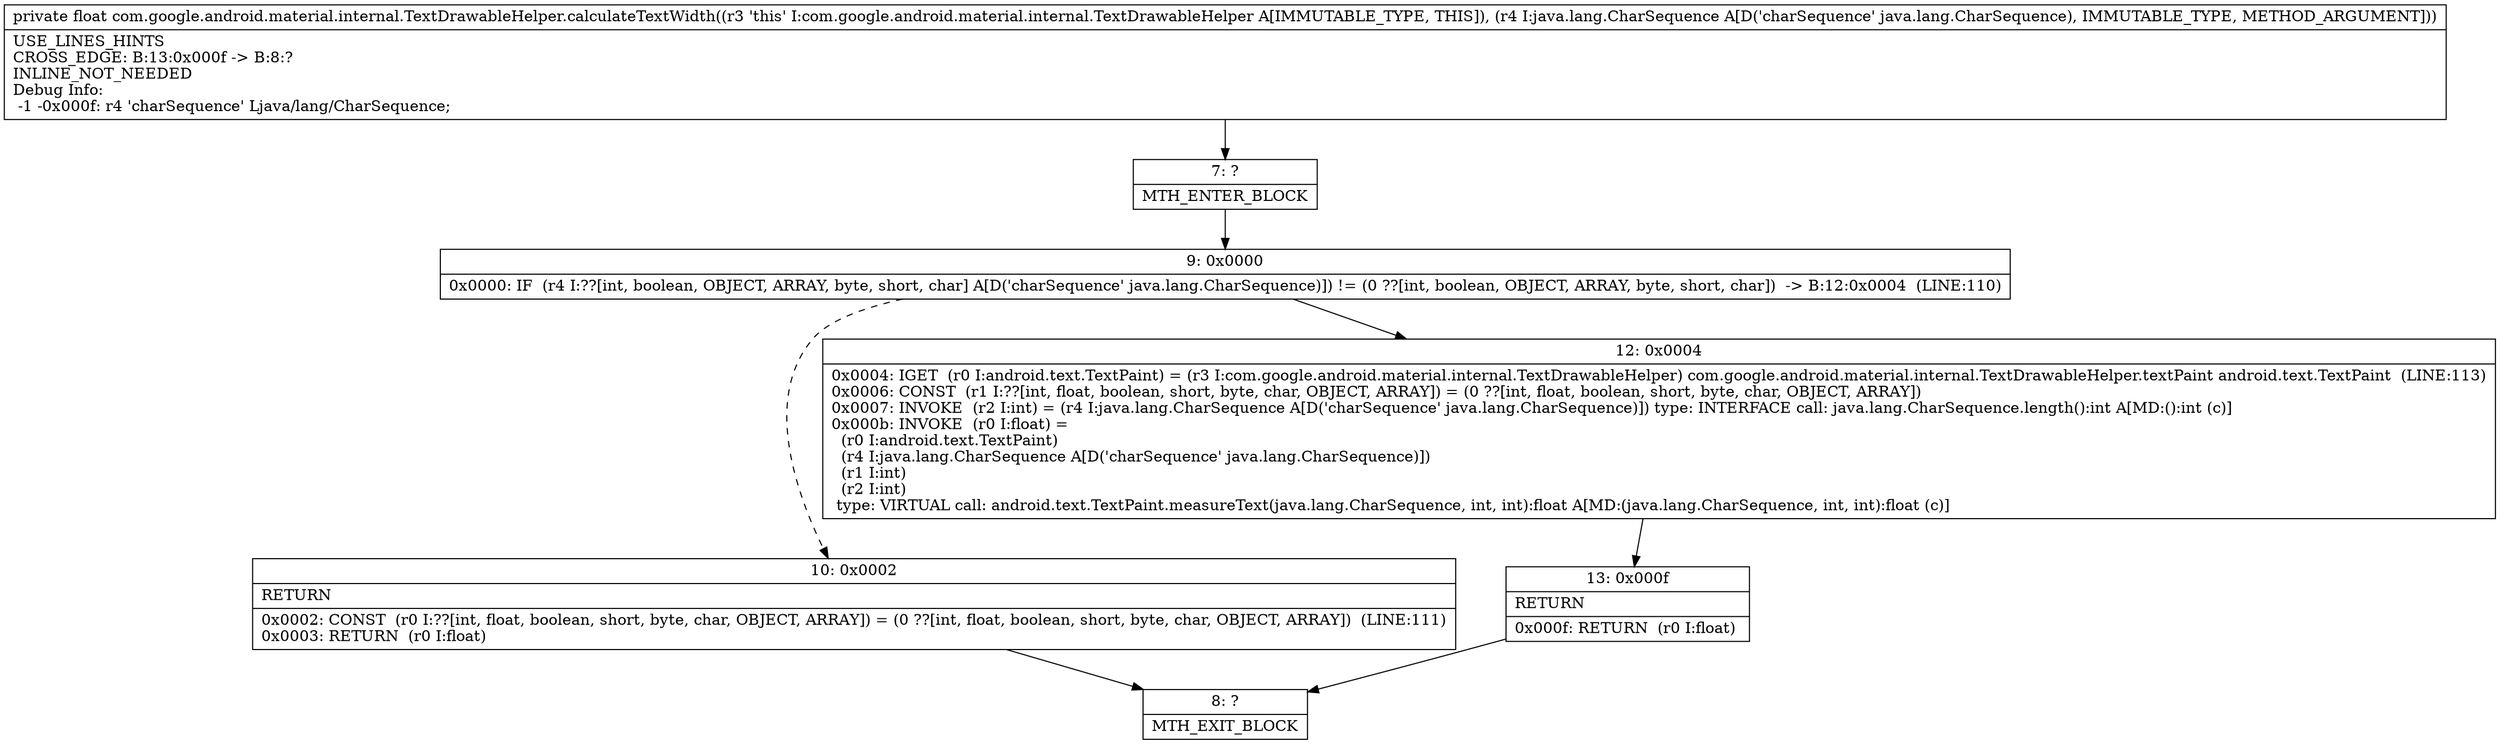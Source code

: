 digraph "CFG forcom.google.android.material.internal.TextDrawableHelper.calculateTextWidth(Ljava\/lang\/CharSequence;)F" {
Node_7 [shape=record,label="{7\:\ ?|MTH_ENTER_BLOCK\l}"];
Node_9 [shape=record,label="{9\:\ 0x0000|0x0000: IF  (r4 I:??[int, boolean, OBJECT, ARRAY, byte, short, char] A[D('charSequence' java.lang.CharSequence)]) != (0 ??[int, boolean, OBJECT, ARRAY, byte, short, char])  \-\> B:12:0x0004  (LINE:110)\l}"];
Node_10 [shape=record,label="{10\:\ 0x0002|RETURN\l|0x0002: CONST  (r0 I:??[int, float, boolean, short, byte, char, OBJECT, ARRAY]) = (0 ??[int, float, boolean, short, byte, char, OBJECT, ARRAY])  (LINE:111)\l0x0003: RETURN  (r0 I:float) \l}"];
Node_8 [shape=record,label="{8\:\ ?|MTH_EXIT_BLOCK\l}"];
Node_12 [shape=record,label="{12\:\ 0x0004|0x0004: IGET  (r0 I:android.text.TextPaint) = (r3 I:com.google.android.material.internal.TextDrawableHelper) com.google.android.material.internal.TextDrawableHelper.textPaint android.text.TextPaint  (LINE:113)\l0x0006: CONST  (r1 I:??[int, float, boolean, short, byte, char, OBJECT, ARRAY]) = (0 ??[int, float, boolean, short, byte, char, OBJECT, ARRAY]) \l0x0007: INVOKE  (r2 I:int) = (r4 I:java.lang.CharSequence A[D('charSequence' java.lang.CharSequence)]) type: INTERFACE call: java.lang.CharSequence.length():int A[MD:():int (c)]\l0x000b: INVOKE  (r0 I:float) = \l  (r0 I:android.text.TextPaint)\l  (r4 I:java.lang.CharSequence A[D('charSequence' java.lang.CharSequence)])\l  (r1 I:int)\l  (r2 I:int)\l type: VIRTUAL call: android.text.TextPaint.measureText(java.lang.CharSequence, int, int):float A[MD:(java.lang.CharSequence, int, int):float (c)]\l}"];
Node_13 [shape=record,label="{13\:\ 0x000f|RETURN\l|0x000f: RETURN  (r0 I:float) \l}"];
MethodNode[shape=record,label="{private float com.google.android.material.internal.TextDrawableHelper.calculateTextWidth((r3 'this' I:com.google.android.material.internal.TextDrawableHelper A[IMMUTABLE_TYPE, THIS]), (r4 I:java.lang.CharSequence A[D('charSequence' java.lang.CharSequence), IMMUTABLE_TYPE, METHOD_ARGUMENT]))  | USE_LINES_HINTS\lCROSS_EDGE: B:13:0x000f \-\> B:8:?\lINLINE_NOT_NEEDED\lDebug Info:\l  \-1 \-0x000f: r4 'charSequence' Ljava\/lang\/CharSequence;\l}"];
MethodNode -> Node_7;Node_7 -> Node_9;
Node_9 -> Node_10[style=dashed];
Node_9 -> Node_12;
Node_10 -> Node_8;
Node_12 -> Node_13;
Node_13 -> Node_8;
}

